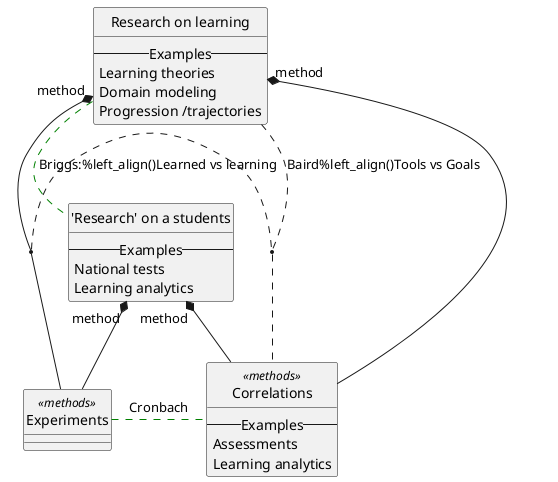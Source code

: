 {
  "sha1": "mury5xx1et0qqkuqgpaz7ul5d75fwgh",
  "insertion": {
    "when": "2024-06-03T18:59:35.707Z",
    "user": "plantuml@gmail.com"
  }
}
@startuml
hide circle

class research as "Research on learning"{
-- Examples --
Learning theories
Domain modeling
Progression /trajectories
}

class student as "'Research' on a students"{
-- Examples --
National tests
Learning analytics
}

class experiments as "Experiments" <<methods>>{
}

class correlations as "Correlations"<<methods>>{
-- Examples --
Assessments
Learning analytics
'-- Scale --
'Policy
'Organisation
'Group
'Student
}


research "method" *--  experiments
research "method" *--  correlations
student "method" *--  experiments
student "method" *--  correlations



research .. correlations #Green : "Baird%left_align()Tools vs Goals"
experiments . correlations #Green : Cronbach
research . student #Green : Briggs:%left_align()Learned vs learning
(research, experiments) . (research, correlations)
@enduml
